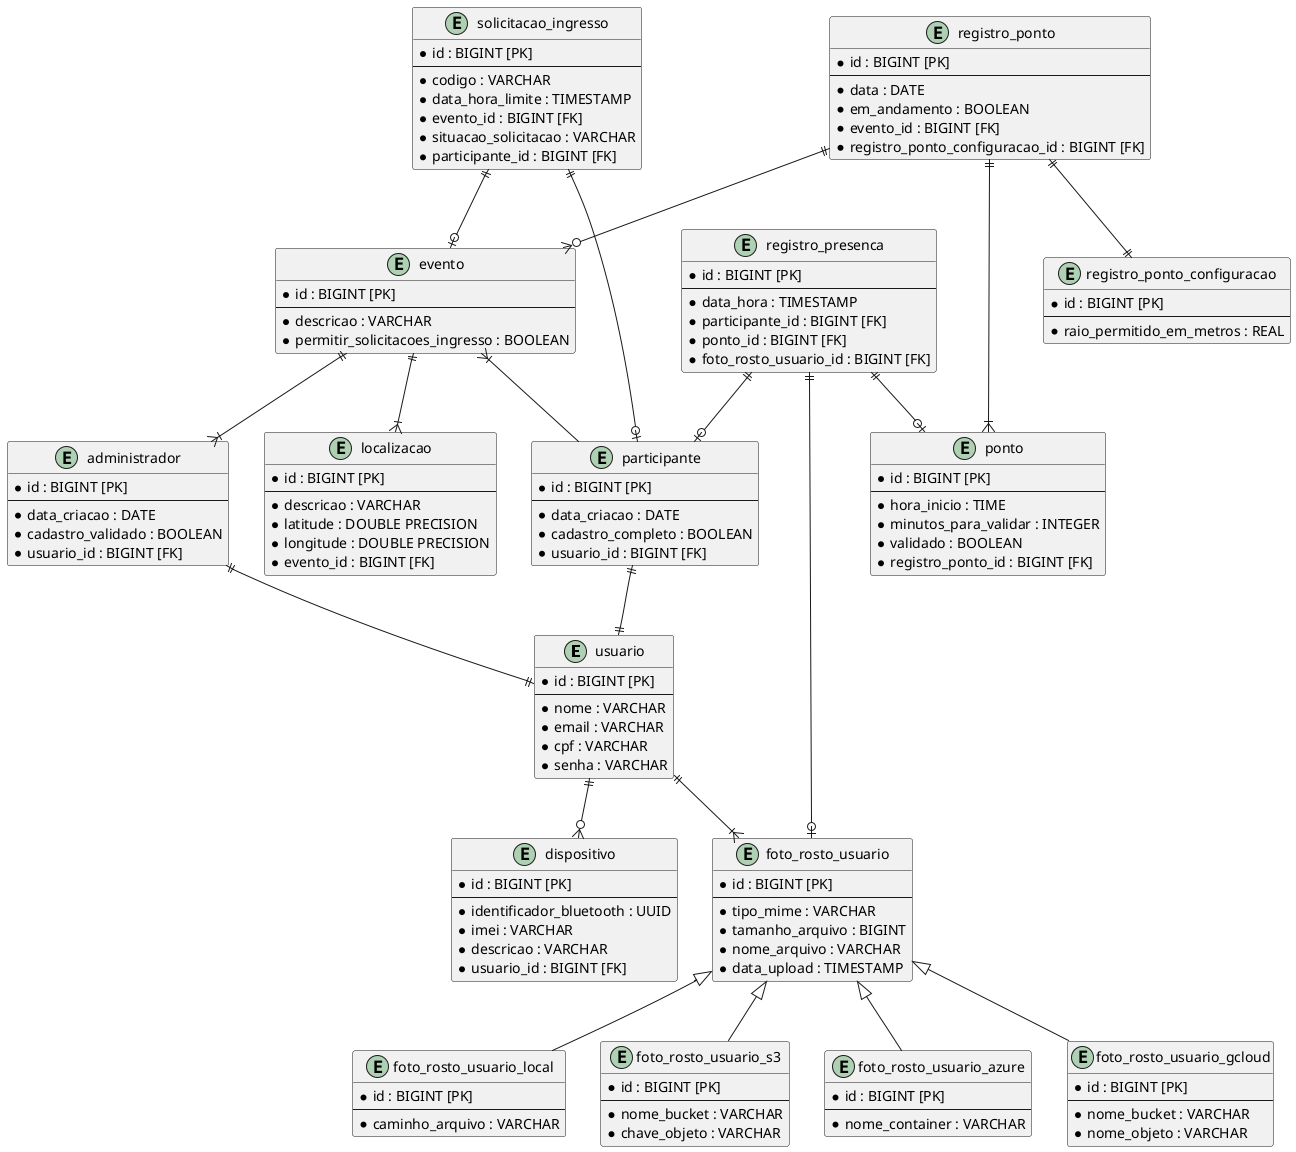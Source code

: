 @startuml

entity usuario {
    * id : BIGINT [PK]
    --
    * nome : VARCHAR
    * email : VARCHAR
    * cpf : VARCHAR
    * senha : VARCHAR
}

entity administrador {
    * id : BIGINT [PK]
    --
    * data_criacao : DATE
    * cadastro_validado : BOOLEAN
    * usuario_id : BIGINT [FK]
}

entity participante {
    * id : BIGINT [PK]
    --
    * data_criacao : DATE
    * cadastro_completo : BOOLEAN
    * usuario_id : BIGINT [FK]
}

entity dispositivo {
    * id : BIGINT [PK]
    --
    * identificador_bluetooth : UUID
    * imei : VARCHAR
    * descricao : VARCHAR
    * usuario_id : BIGINT [FK]
}

entity foto_rosto_usuario {
    * id : BIGINT [PK]
    --
    * tipo_mime : VARCHAR
    * tamanho_arquivo : BIGINT
    * nome_arquivo : VARCHAR
    * data_upload : TIMESTAMP
}

entity foto_rosto_usuario_local {
    * id : BIGINT [PK]
    --
    * caminho_arquivo : VARCHAR
}

entity foto_rosto_usuario_s3 {
    * id : BIGINT [PK]
    --
    * nome_bucket : VARCHAR
    * chave_objeto : VARCHAR
}

entity foto_rosto_usuario_azure {
    * id : BIGINT [PK]
    --
    * nome_container : VARCHAR
}

entity foto_rosto_usuario_gcloud {
    * id : BIGINT [PK]
    --
    * nome_bucket : VARCHAR
    * nome_objeto : VARCHAR
}

entity evento {
    * id : BIGINT [PK]
    --
    * descricao : VARCHAR
    * permitir_solicitacoes_ingresso : BOOLEAN
}

entity solicitacao_ingresso {
    * id : BIGINT [PK]
    --
    * codigo : VARCHAR
    * data_hora_limite : TIMESTAMP
    * evento_id : BIGINT [FK]
    * situacao_solicitacao : VARCHAR
    * participante_id : BIGINT [FK]
}

entity localizacao {
    * id : BIGINT [PK]
    --
    * descricao : VARCHAR
    * latitude : DOUBLE PRECISION
    * longitude : DOUBLE PRECISION
    * evento_id : BIGINT [FK]
}

entity registro_ponto {
    * id : BIGINT [PK]
    --
    * data : DATE
    * em_andamento : BOOLEAN
    * evento_id : BIGINT [FK]
    * registro_ponto_configuracao_id : BIGINT [FK]
}

entity ponto {
    * id : BIGINT [PK]
    --
    * hora_inicio : TIME
    * minutos_para_validar : INTEGER
    * validado : BOOLEAN
    * registro_ponto_id : BIGINT [FK]
}

entity registro_presenca {
    * id : BIGINT [PK]
    --
    * data_hora : TIMESTAMP
    * participante_id : BIGINT [FK]
    * ponto_id : BIGINT [FK]
    * foto_rosto_usuario_id : BIGINT [FK]
}

entity registro_ponto_configuracao {
    * id : BIGINT [PK]
    --
    * raio_permitido_em_metros : REAL
}

registro_ponto ||--o{ evento
registro_ponto ||--|| registro_ponto_configuracao
registro_ponto ||--|{ ponto

evento ||--|{ administrador
evento ||--|{ localizacao
evento }|-- participante

solicitacao_ingresso ||--o| evento
solicitacao_ingresso ||--o| participante

registro_presenca ||--o| participante
registro_presenca ||--o| ponto
registro_presenca ||--o| foto_rosto_usuario

usuario ||--o{ dispositivo
usuario ||--|{ foto_rosto_usuario

administrador ||--|| usuario
participante ||--|| usuario

foto_rosto_usuario <|-- foto_rosto_usuario_local
foto_rosto_usuario <|-- foto_rosto_usuario_s3
foto_rosto_usuario <|-- foto_rosto_usuario_azure
foto_rosto_usuario <|-- foto_rosto_usuario_gcloud

@enduml

